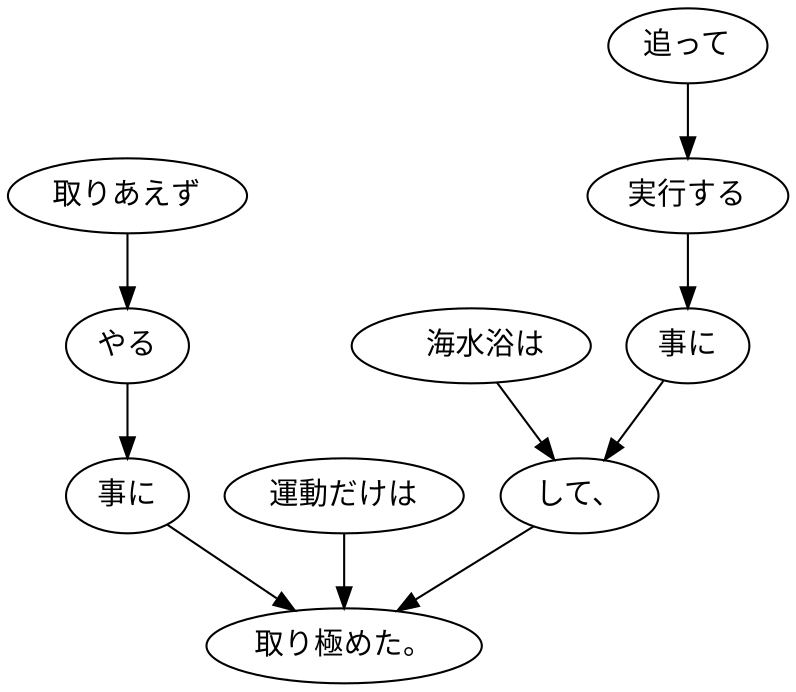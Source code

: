 digraph graph3929 {
	node0 [label="　海水浴は"];
	node1 [label="追って"];
	node2 [label="実行する"];
	node3 [label="事に"];
	node4 [label="して、"];
	node5 [label="運動だけは"];
	node6 [label="取りあえず"];
	node7 [label="やる"];
	node8 [label="事に"];
	node9 [label="取り極めた。"];
	node0 -> node4;
	node1 -> node2;
	node2 -> node3;
	node3 -> node4;
	node4 -> node9;
	node5 -> node9;
	node6 -> node7;
	node7 -> node8;
	node8 -> node9;
}
